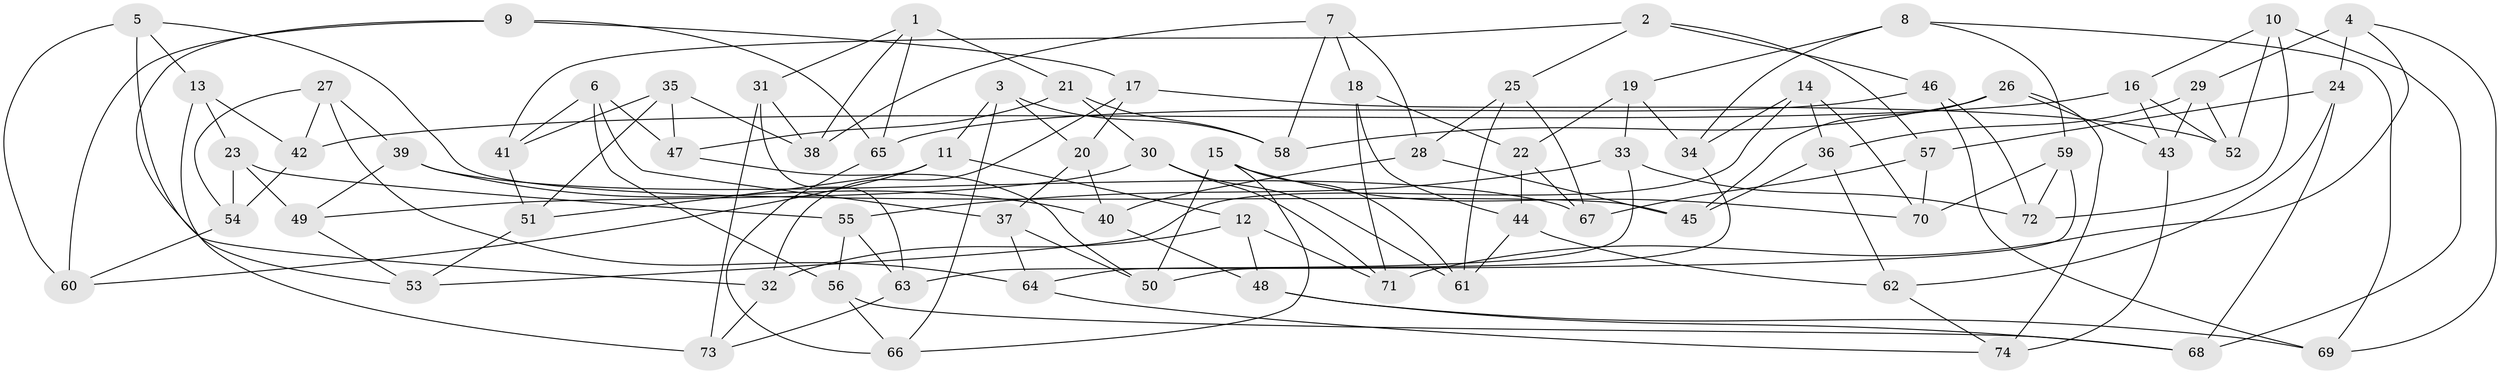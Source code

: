 // coarse degree distribution, {11: 0.06896551724137931, 4: 0.3103448275862069, 9: 0.06896551724137931, 8: 0.13793103448275862, 5: 0.10344827586206896, 6: 0.2413793103448276, 7: 0.034482758620689655, 2: 0.034482758620689655}
// Generated by graph-tools (version 1.1) at 2025/20/03/04/25 18:20:32]
// undirected, 74 vertices, 148 edges
graph export_dot {
graph [start="1"]
  node [color=gray90,style=filled];
  1;
  2;
  3;
  4;
  5;
  6;
  7;
  8;
  9;
  10;
  11;
  12;
  13;
  14;
  15;
  16;
  17;
  18;
  19;
  20;
  21;
  22;
  23;
  24;
  25;
  26;
  27;
  28;
  29;
  30;
  31;
  32;
  33;
  34;
  35;
  36;
  37;
  38;
  39;
  40;
  41;
  42;
  43;
  44;
  45;
  46;
  47;
  48;
  49;
  50;
  51;
  52;
  53;
  54;
  55;
  56;
  57;
  58;
  59;
  60;
  61;
  62;
  63;
  64;
  65;
  66;
  67;
  68;
  69;
  70;
  71;
  72;
  73;
  74;
  1 -- 31;
  1 -- 65;
  1 -- 38;
  1 -- 21;
  2 -- 41;
  2 -- 46;
  2 -- 57;
  2 -- 25;
  3 -- 20;
  3 -- 11;
  3 -- 66;
  3 -- 58;
  4 -- 69;
  4 -- 29;
  4 -- 24;
  4 -- 71;
  5 -- 60;
  5 -- 13;
  5 -- 45;
  5 -- 32;
  6 -- 37;
  6 -- 56;
  6 -- 41;
  6 -- 47;
  7 -- 28;
  7 -- 38;
  7 -- 18;
  7 -- 58;
  8 -- 69;
  8 -- 59;
  8 -- 34;
  8 -- 19;
  9 -- 17;
  9 -- 53;
  9 -- 60;
  9 -- 65;
  10 -- 16;
  10 -- 72;
  10 -- 68;
  10 -- 52;
  11 -- 51;
  11 -- 60;
  11 -- 12;
  12 -- 48;
  12 -- 71;
  12 -- 32;
  13 -- 73;
  13 -- 42;
  13 -- 23;
  14 -- 53;
  14 -- 34;
  14 -- 36;
  14 -- 70;
  15 -- 70;
  15 -- 61;
  15 -- 50;
  15 -- 66;
  16 -- 42;
  16 -- 43;
  16 -- 52;
  17 -- 52;
  17 -- 32;
  17 -- 20;
  18 -- 22;
  18 -- 71;
  18 -- 44;
  19 -- 33;
  19 -- 22;
  19 -- 34;
  20 -- 37;
  20 -- 40;
  21 -- 47;
  21 -- 58;
  21 -- 30;
  22 -- 44;
  22 -- 67;
  23 -- 49;
  23 -- 55;
  23 -- 54;
  24 -- 62;
  24 -- 68;
  24 -- 57;
  25 -- 67;
  25 -- 28;
  25 -- 61;
  26 -- 74;
  26 -- 45;
  26 -- 43;
  26 -- 58;
  27 -- 64;
  27 -- 39;
  27 -- 42;
  27 -- 54;
  28 -- 45;
  28 -- 40;
  29 -- 43;
  29 -- 52;
  29 -- 36;
  30 -- 61;
  30 -- 49;
  30 -- 71;
  31 -- 73;
  31 -- 38;
  31 -- 63;
  32 -- 73;
  33 -- 55;
  33 -- 72;
  33 -- 64;
  34 -- 50;
  35 -- 41;
  35 -- 51;
  35 -- 38;
  35 -- 47;
  36 -- 62;
  36 -- 45;
  37 -- 50;
  37 -- 64;
  39 -- 40;
  39 -- 67;
  39 -- 49;
  40 -- 48;
  41 -- 51;
  42 -- 54;
  43 -- 74;
  44 -- 62;
  44 -- 61;
  46 -- 69;
  46 -- 65;
  46 -- 72;
  47 -- 50;
  48 -- 68;
  48 -- 69;
  49 -- 53;
  51 -- 53;
  54 -- 60;
  55 -- 56;
  55 -- 63;
  56 -- 66;
  56 -- 68;
  57 -- 67;
  57 -- 70;
  59 -- 63;
  59 -- 70;
  59 -- 72;
  62 -- 74;
  63 -- 73;
  64 -- 74;
  65 -- 66;
}
